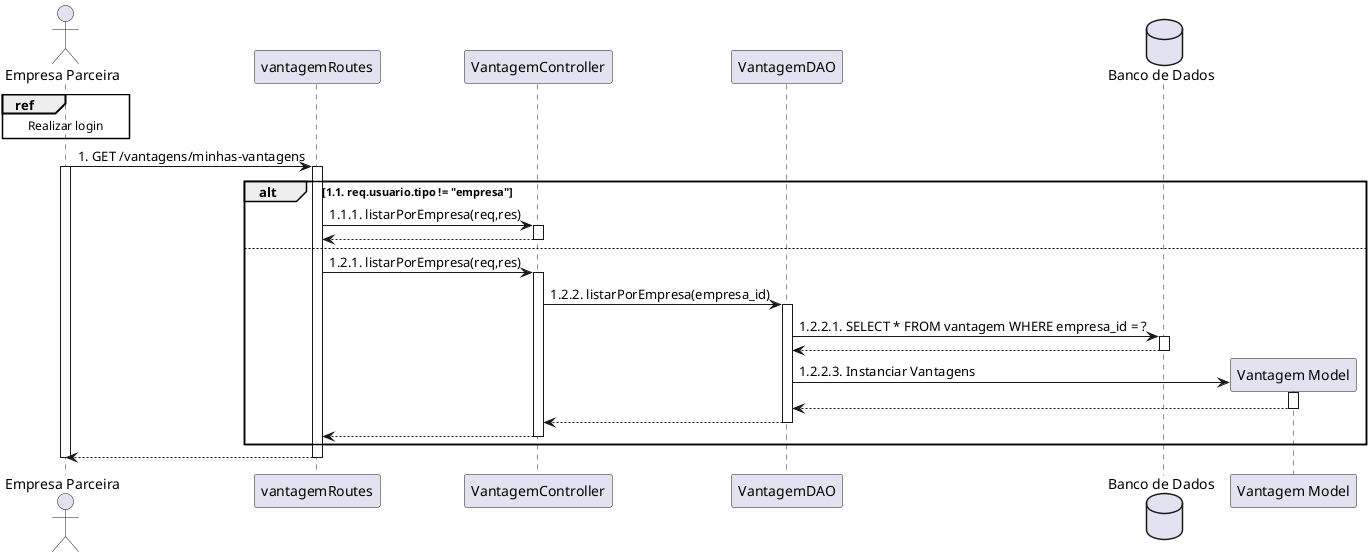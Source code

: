 @startuml

actor "Empresa Parceira" as empresa
participant "vantagemRoutes" as rota
participant "VantagemController" as controller
participant "VantagemDAO" as dao
database "Banco de Dados" as bd

ref over empresa : Realizar login

empresa -> rota : 1. GET /vantagens/minhas-vantagens
activate empresa 
activate rota 

alt 1.1. req.usuario.tipo != "empresa"
    rota -> controller : 1.1.1. listarPorEmpresa(req,res)
    activate controller 
    controller --> rota
    deactivate controller
else
    rota -> controller : 1.2.1. listarPorEmpresa(req,res)
    activate controller 
        controller -> dao : 1.2.2. listarPorEmpresa(empresa_id)
        activate dao 
            dao -> bd : 1.2.2.1. SELECT * FROM vantagem WHERE empresa_id = ?
            activate bd 
            bd  --> dao
            deactivate bd

            create "Vantagem Model" as model
            dao -> model : 1.2.2.3. Instanciar Vantagens
            activate model 
            model --> dao
            deactivate model

        dao --> controller
        deactivate dao
    controller --> rota
    deactivate controller
end
rota --> empresa
deactivate rota
deactivate empresa

@enduml
